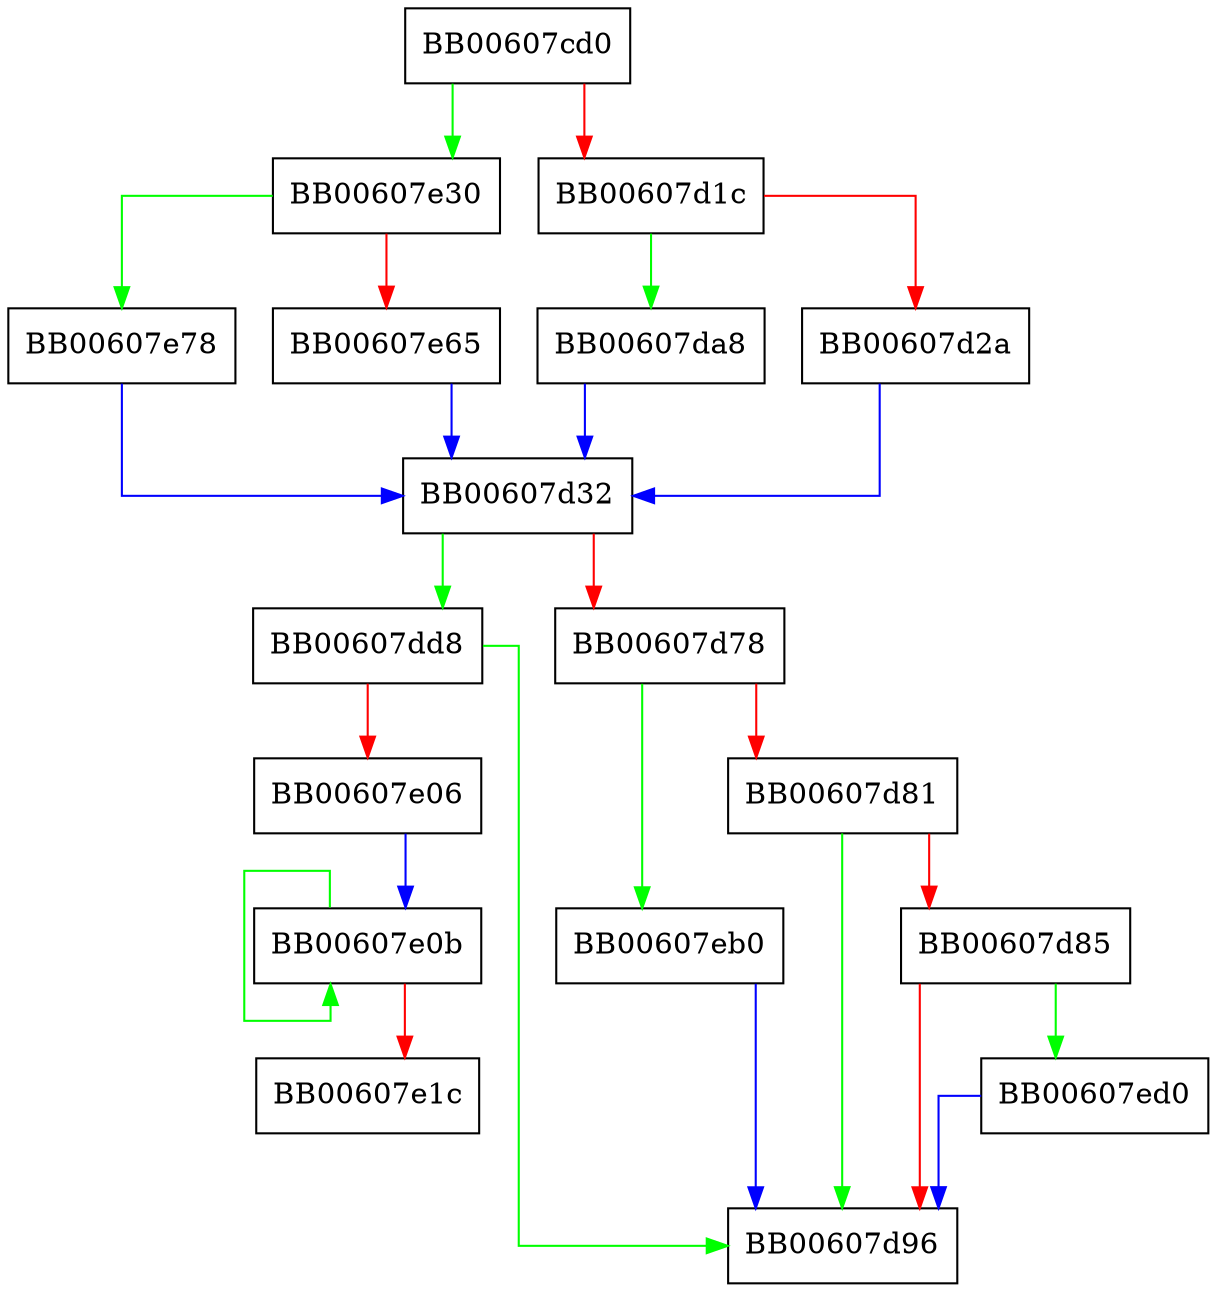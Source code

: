 digraph CRYPTO_gcm128_tag {
  node [shape="box"];
  graph [splines=ortho];
  BB00607cd0 -> BB00607e30 [color="green"];
  BB00607cd0 -> BB00607d1c [color="red"];
  BB00607d1c -> BB00607da8 [color="green"];
  BB00607d1c -> BB00607d2a [color="red"];
  BB00607d2a -> BB00607d32 [color="blue"];
  BB00607d32 -> BB00607dd8 [color="green"];
  BB00607d32 -> BB00607d78 [color="red"];
  BB00607d78 -> BB00607eb0 [color="green"];
  BB00607d78 -> BB00607d81 [color="red"];
  BB00607d81 -> BB00607d96 [color="green"];
  BB00607d81 -> BB00607d85 [color="red"];
  BB00607d85 -> BB00607ed0 [color="green"];
  BB00607d85 -> BB00607d96 [color="red"];
  BB00607da8 -> BB00607d32 [color="blue"];
  BB00607dd8 -> BB00607d96 [color="green"];
  BB00607dd8 -> BB00607e06 [color="red"];
  BB00607e06 -> BB00607e0b [color="blue"];
  BB00607e0b -> BB00607e0b [color="green"];
  BB00607e0b -> BB00607e1c [color="red"];
  BB00607e30 -> BB00607e78 [color="green"];
  BB00607e30 -> BB00607e65 [color="red"];
  BB00607e65 -> BB00607d32 [color="blue"];
  BB00607e78 -> BB00607d32 [color="blue"];
  BB00607eb0 -> BB00607d96 [color="blue"];
  BB00607ed0 -> BB00607d96 [color="blue"];
}